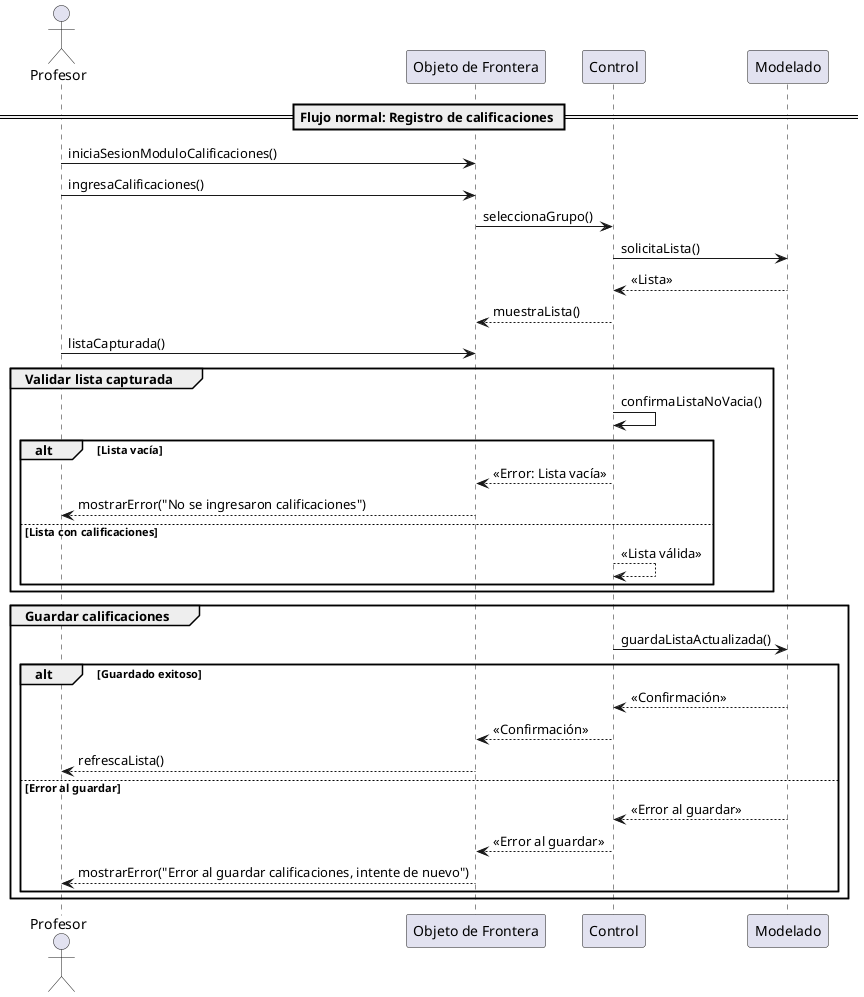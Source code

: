 @startuml
actor Profesor

participant "Objeto de Frontera" as C
participant "Control" as S
participant "Modelado" as BD

== Flujo normal: Registro de calificaciones ==

Profesor -> C : iniciaSesionModuloCalificaciones()
Profesor -> C : ingresaCalificaciones()
C -> S : seleccionaGrupo()
S -> BD : solicitaLista()
BD --> S : <<Lista>>
S --> C : muestraLista()
Profesor -> C : listaCapturada()

group Validar lista capturada
    S -> S : confirmaListaNoVacia()
    alt Lista vacía
        S --> C : <<Error: Lista vacía>>
        C --> Profesor : mostrarError("No se ingresaron calificaciones")
    else Lista con calificaciones
        S --> S : <<Lista válida>>
    end
end

group Guardar calificaciones
    S -> BD : guardaListaActualizada()
    alt Guardado exitoso
        BD --> S : <<Confirmación>>
        S --> C : <<Confirmación>>
        C --> Profesor : refrescaLista()
    else Error al guardar
        BD --> S : <<Error al guardar>>
        S --> C : <<Error al guardar>>
        C --> Profesor : mostrarError("Error al guardar calificaciones, intente de nuevo")
    end
end
@enduml


